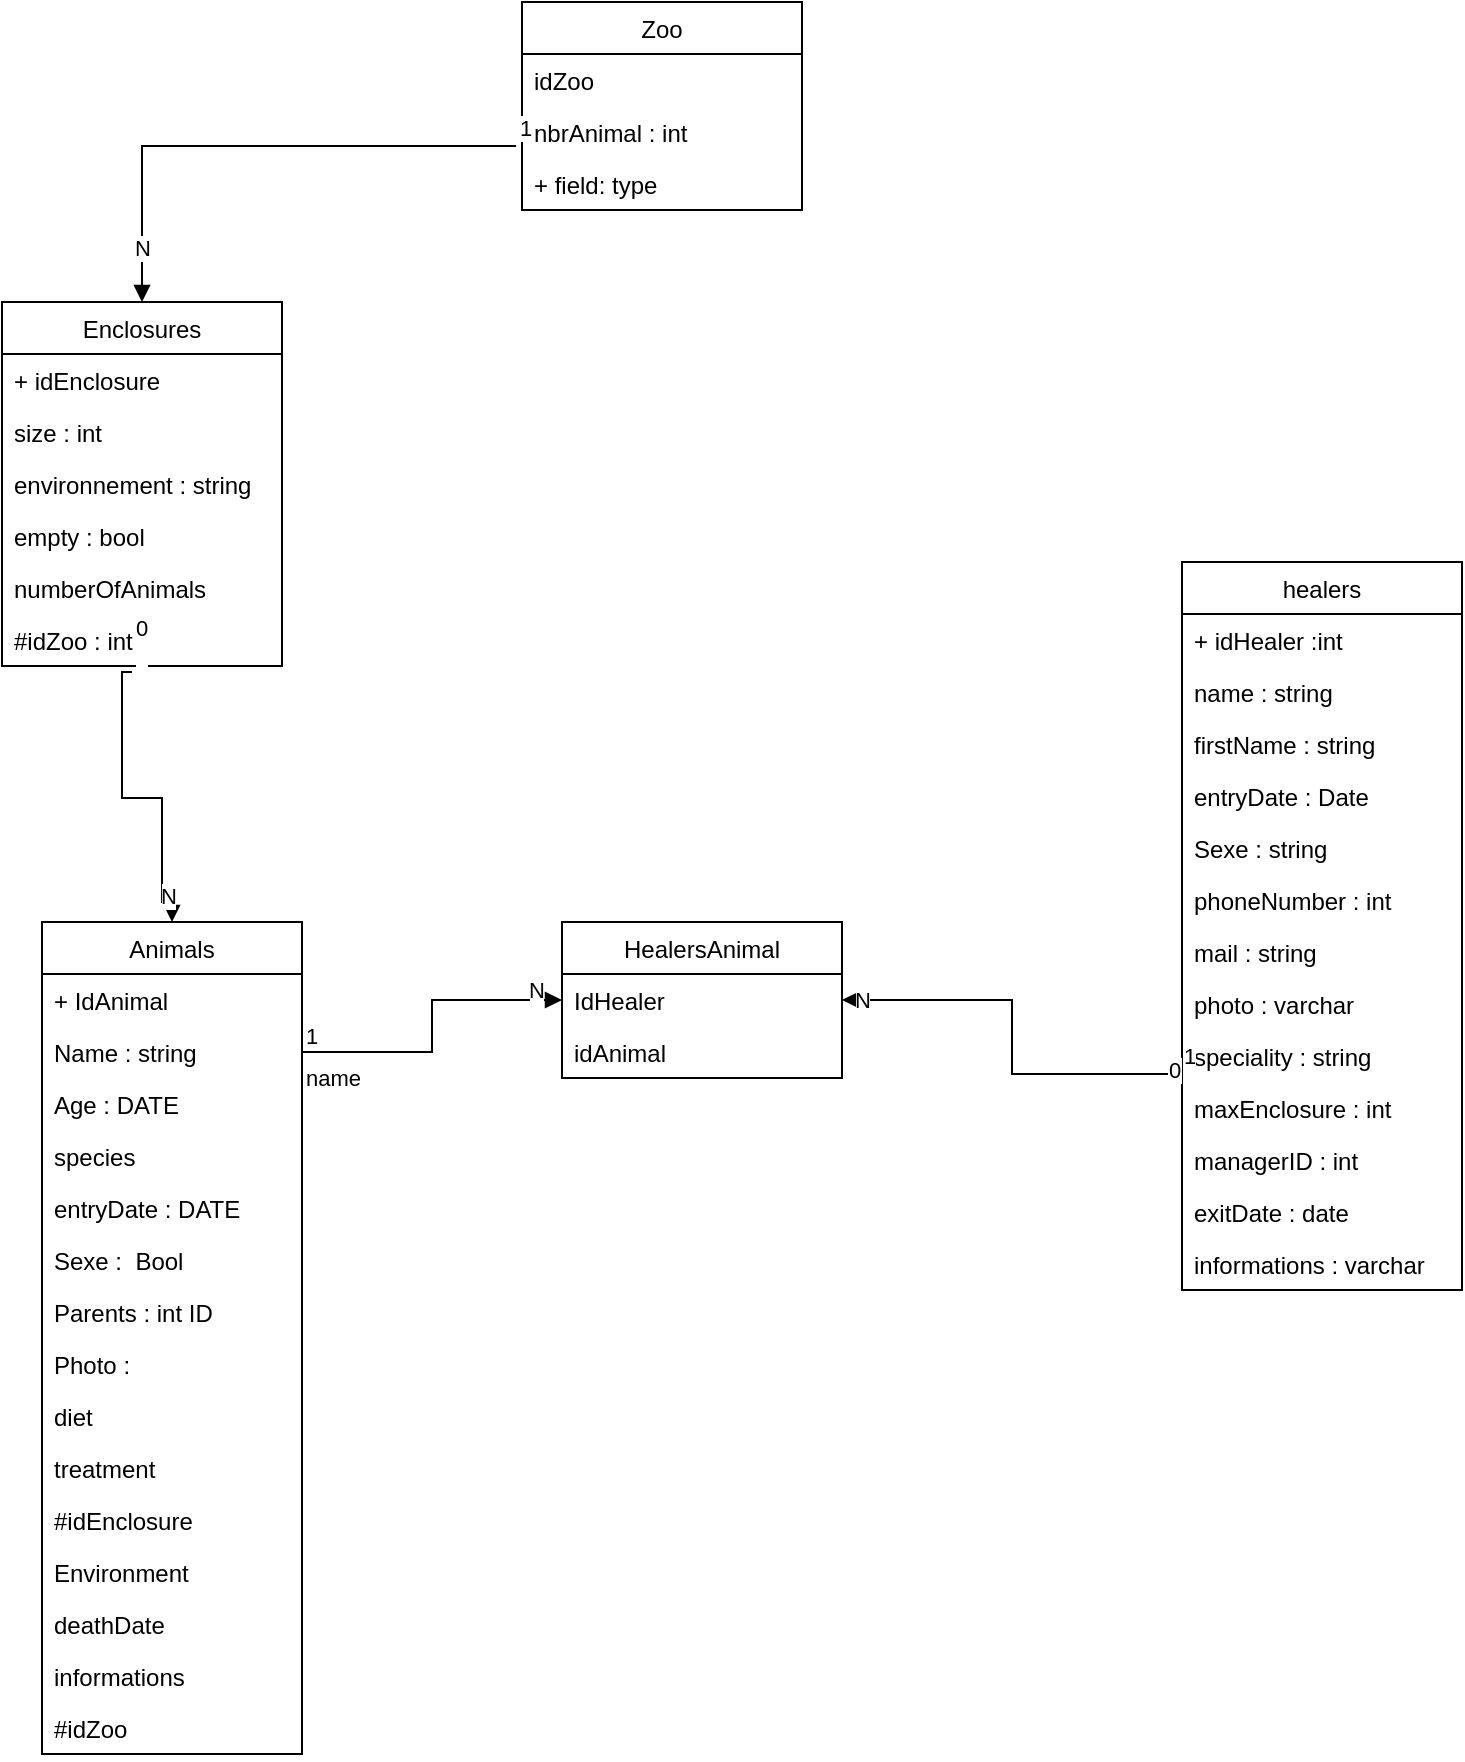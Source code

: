 <mxfile version="17.2.1" type="device"><diagram id="wdrFyJzi-cXehK3YPsmz" name="Page-1"><mxGraphModel dx="1426" dy="714" grid="1" gridSize="10" guides="1" tooltips="1" connect="1" arrows="1" fold="1" page="1" pageScale="1" pageWidth="827" pageHeight="1169" math="0" shadow="0"><root><mxCell id="0"/><mxCell id="1" parent="0"/><mxCell id="6GXVP1CdcJRBs2NlQzdo-1" value="Animals" style="swimlane;fontStyle=0;childLayout=stackLayout;horizontal=1;startSize=26;fillColor=none;horizontalStack=0;resizeParent=1;resizeParentMax=0;resizeLast=0;collapsible=1;marginBottom=0;" parent="1" vertex="1"><mxGeometry x="90" y="470" width="130" height="416" as="geometry"><mxRectangle x="40" y="70" width="70" height="26" as="alternateBounds"/></mxGeometry></mxCell><mxCell id="6GXVP1CdcJRBs2NlQzdo-9" value="+ IdAnimal" style="text;strokeColor=none;fillColor=none;align=left;verticalAlign=top;spacingLeft=4;spacingRight=4;overflow=hidden;rotatable=0;points=[[0,0.5],[1,0.5]];portConstraint=eastwest;" parent="6GXVP1CdcJRBs2NlQzdo-1" vertex="1"><mxGeometry y="26" width="130" height="26" as="geometry"/></mxCell><mxCell id="6GXVP1CdcJRBs2NlQzdo-2" value="Name : string    " style="text;strokeColor=none;fillColor=none;align=left;verticalAlign=top;spacingLeft=4;spacingRight=4;overflow=hidden;rotatable=0;points=[[0,0.5],[1,0.5]];portConstraint=eastwest;" parent="6GXVP1CdcJRBs2NlQzdo-1" vertex="1"><mxGeometry y="52" width="130" height="26" as="geometry"/></mxCell><mxCell id="6GXVP1CdcJRBs2NlQzdo-3" value="Age : DATE" style="text;strokeColor=none;fillColor=none;align=left;verticalAlign=top;spacingLeft=4;spacingRight=4;overflow=hidden;rotatable=0;points=[[0,0.5],[1,0.5]];portConstraint=eastwest;" parent="6GXVP1CdcJRBs2NlQzdo-1" vertex="1"><mxGeometry y="78" width="130" height="26" as="geometry"/></mxCell><mxCell id="6GXVP1CdcJRBs2NlQzdo-4" value="species" style="text;strokeColor=none;fillColor=none;align=left;verticalAlign=top;spacingLeft=4;spacingRight=4;overflow=hidden;rotatable=0;points=[[0,0.5],[1,0.5]];portConstraint=eastwest;" parent="6GXVP1CdcJRBs2NlQzdo-1" vertex="1"><mxGeometry y="104" width="130" height="26" as="geometry"/></mxCell><mxCell id="6GXVP1CdcJRBs2NlQzdo-6" value="entryDate : DATE" style="text;strokeColor=none;fillColor=none;align=left;verticalAlign=top;spacingLeft=4;spacingRight=4;overflow=hidden;rotatable=0;points=[[0,0.5],[1,0.5]];portConstraint=eastwest;" parent="6GXVP1CdcJRBs2NlQzdo-1" vertex="1"><mxGeometry y="130" width="130" height="26" as="geometry"/></mxCell><mxCell id="6GXVP1CdcJRBs2NlQzdo-7" value="Sexe :  Bool&#xA;" style="text;strokeColor=none;fillColor=none;align=left;verticalAlign=top;spacingLeft=4;spacingRight=4;overflow=hidden;rotatable=0;points=[[0,0.5],[1,0.5]];portConstraint=eastwest;" parent="6GXVP1CdcJRBs2NlQzdo-1" vertex="1"><mxGeometry y="156" width="130" height="26" as="geometry"/></mxCell><mxCell id="6GXVP1CdcJRBs2NlQzdo-8" value="Parents : int ID" style="text;strokeColor=none;fillColor=none;align=left;verticalAlign=top;spacingLeft=4;spacingRight=4;overflow=hidden;rotatable=0;points=[[0,0.5],[1,0.5]];portConstraint=eastwest;" parent="6GXVP1CdcJRBs2NlQzdo-1" vertex="1"><mxGeometry y="182" width="130" height="26" as="geometry"/></mxCell><mxCell id="6GXVP1CdcJRBs2NlQzdo-10" value="Photo : " style="text;strokeColor=none;fillColor=none;align=left;verticalAlign=top;spacingLeft=4;spacingRight=4;overflow=hidden;rotatable=0;points=[[0,0.5],[1,0.5]];portConstraint=eastwest;" parent="6GXVP1CdcJRBs2NlQzdo-1" vertex="1"><mxGeometry y="208" width="130" height="26" as="geometry"/></mxCell><mxCell id="6GXVP1CdcJRBs2NlQzdo-11" value="diet" style="text;strokeColor=none;fillColor=none;align=left;verticalAlign=top;spacingLeft=4;spacingRight=4;overflow=hidden;rotatable=0;points=[[0,0.5],[1,0.5]];portConstraint=eastwest;" parent="6GXVP1CdcJRBs2NlQzdo-1" vertex="1"><mxGeometry y="234" width="130" height="26" as="geometry"/></mxCell><mxCell id="6GXVP1CdcJRBs2NlQzdo-12" value="treatment" style="text;strokeColor=none;fillColor=none;align=left;verticalAlign=top;spacingLeft=4;spacingRight=4;overflow=hidden;rotatable=0;points=[[0,0.5],[1,0.5]];portConstraint=eastwest;" parent="6GXVP1CdcJRBs2NlQzdo-1" vertex="1"><mxGeometry y="260" width="130" height="26" as="geometry"/></mxCell><mxCell id="6GXVP1CdcJRBs2NlQzdo-13" value="#idEnclosure" style="text;strokeColor=none;fillColor=none;align=left;verticalAlign=top;spacingLeft=4;spacingRight=4;overflow=hidden;rotatable=0;points=[[0,0.5],[1,0.5]];portConstraint=eastwest;" parent="6GXVP1CdcJRBs2NlQzdo-1" vertex="1"><mxGeometry y="286" width="130" height="26" as="geometry"/></mxCell><mxCell id="6GXVP1CdcJRBs2NlQzdo-14" value="Environment" style="text;strokeColor=none;fillColor=none;align=left;verticalAlign=top;spacingLeft=4;spacingRight=4;overflow=hidden;rotatable=0;points=[[0,0.5],[1,0.5]];portConstraint=eastwest;" parent="6GXVP1CdcJRBs2NlQzdo-1" vertex="1"><mxGeometry y="312" width="130" height="26" as="geometry"/></mxCell><mxCell id="6GXVP1CdcJRBs2NlQzdo-15" value="deathDate" style="text;strokeColor=none;fillColor=none;align=left;verticalAlign=top;spacingLeft=4;spacingRight=4;overflow=hidden;rotatable=0;points=[[0,0.5],[1,0.5]];portConstraint=eastwest;" parent="6GXVP1CdcJRBs2NlQzdo-1" vertex="1"><mxGeometry y="338" width="130" height="26" as="geometry"/></mxCell><mxCell id="6GXVP1CdcJRBs2NlQzdo-16" value="informations" style="text;strokeColor=none;fillColor=none;align=left;verticalAlign=top;spacingLeft=4;spacingRight=4;overflow=hidden;rotatable=0;points=[[0,0.5],[1,0.5]];portConstraint=eastwest;" parent="6GXVP1CdcJRBs2NlQzdo-1" vertex="1"><mxGeometry y="364" width="130" height="26" as="geometry"/></mxCell><mxCell id="HTQ1ICyVKkXdYH2WluDM-22" value="#idZoo" style="text;strokeColor=none;fillColor=none;align=left;verticalAlign=top;spacingLeft=4;spacingRight=4;overflow=hidden;rotatable=0;points=[[0,0.5],[1,0.5]];portConstraint=eastwest;" vertex="1" parent="6GXVP1CdcJRBs2NlQzdo-1"><mxGeometry y="390" width="130" height="26" as="geometry"/></mxCell><mxCell id="6GXVP1CdcJRBs2NlQzdo-17" value="healers" style="swimlane;fontStyle=0;childLayout=stackLayout;horizontal=1;startSize=26;fillColor=none;horizontalStack=0;resizeParent=1;resizeParentMax=0;resizeLast=0;collapsible=1;marginBottom=0;" parent="1" vertex="1"><mxGeometry x="660" y="290" width="140" height="364" as="geometry"/></mxCell><mxCell id="HTQ1ICyVKkXdYH2WluDM-21" value="+ idHealer :int" style="text;strokeColor=none;fillColor=none;align=left;verticalAlign=top;spacingLeft=4;spacingRight=4;overflow=hidden;rotatable=0;points=[[0,0.5],[1,0.5]];portConstraint=eastwest;" vertex="1" parent="6GXVP1CdcJRBs2NlQzdo-17"><mxGeometry y="26" width="140" height="26" as="geometry"/></mxCell><mxCell id="6GXVP1CdcJRBs2NlQzdo-18" value="name : string&#xA;" style="text;strokeColor=none;fillColor=none;align=left;verticalAlign=top;spacingLeft=4;spacingRight=4;overflow=hidden;rotatable=0;points=[[0,0.5],[1,0.5]];portConstraint=eastwest;" parent="6GXVP1CdcJRBs2NlQzdo-17" vertex="1"><mxGeometry y="52" width="140" height="26" as="geometry"/></mxCell><mxCell id="6GXVP1CdcJRBs2NlQzdo-19" value="firstName : string" style="text;strokeColor=none;fillColor=none;align=left;verticalAlign=top;spacingLeft=4;spacingRight=4;overflow=hidden;rotatable=0;points=[[0,0.5],[1,0.5]];portConstraint=eastwest;" parent="6GXVP1CdcJRBs2NlQzdo-17" vertex="1"><mxGeometry y="78" width="140" height="26" as="geometry"/></mxCell><mxCell id="6GXVP1CdcJRBs2NlQzdo-20" value="entryDate : Date" style="text;strokeColor=none;fillColor=none;align=left;verticalAlign=top;spacingLeft=4;spacingRight=4;overflow=hidden;rotatable=0;points=[[0,0.5],[1,0.5]];portConstraint=eastwest;" parent="6GXVP1CdcJRBs2NlQzdo-17" vertex="1"><mxGeometry y="104" width="140" height="26" as="geometry"/></mxCell><mxCell id="6GXVP1CdcJRBs2NlQzdo-21" value="Sexe : string&#xA;" style="text;strokeColor=none;fillColor=none;align=left;verticalAlign=top;spacingLeft=4;spacingRight=4;overflow=hidden;rotatable=0;points=[[0,0.5],[1,0.5]];portConstraint=eastwest;" parent="6GXVP1CdcJRBs2NlQzdo-17" vertex="1"><mxGeometry y="130" width="140" height="26" as="geometry"/></mxCell><mxCell id="6GXVP1CdcJRBs2NlQzdo-22" value="phoneNumber : int" style="text;strokeColor=none;fillColor=none;align=left;verticalAlign=top;spacingLeft=4;spacingRight=4;overflow=hidden;rotatable=0;points=[[0,0.5],[1,0.5]];portConstraint=eastwest;" parent="6GXVP1CdcJRBs2NlQzdo-17" vertex="1"><mxGeometry y="156" width="140" height="26" as="geometry"/></mxCell><mxCell id="6GXVP1CdcJRBs2NlQzdo-23" value="mail : string" style="text;strokeColor=none;fillColor=none;align=left;verticalAlign=top;spacingLeft=4;spacingRight=4;overflow=hidden;rotatable=0;points=[[0,0.5],[1,0.5]];portConstraint=eastwest;" parent="6GXVP1CdcJRBs2NlQzdo-17" vertex="1"><mxGeometry y="182" width="140" height="26" as="geometry"/></mxCell><mxCell id="6GXVP1CdcJRBs2NlQzdo-24" value="photo : varchar&#xA;" style="text;strokeColor=none;fillColor=none;align=left;verticalAlign=top;spacingLeft=4;spacingRight=4;overflow=hidden;rotatable=0;points=[[0,0.5],[1,0.5]];portConstraint=eastwest;" parent="6GXVP1CdcJRBs2NlQzdo-17" vertex="1"><mxGeometry y="208" width="140" height="26" as="geometry"/></mxCell><mxCell id="6GXVP1CdcJRBs2NlQzdo-29" value="speciality : string" style="text;strokeColor=none;fillColor=none;align=left;verticalAlign=top;spacingLeft=4;spacingRight=4;overflow=hidden;rotatable=0;points=[[0,0.5],[1,0.5]];portConstraint=eastwest;" parent="6GXVP1CdcJRBs2NlQzdo-17" vertex="1"><mxGeometry y="234" width="140" height="26" as="geometry"/></mxCell><mxCell id="6GXVP1CdcJRBs2NlQzdo-30" value="maxEnclosure : int&#xA;" style="text;strokeColor=none;fillColor=none;align=left;verticalAlign=top;spacingLeft=4;spacingRight=4;overflow=hidden;rotatable=0;points=[[0,0.5],[1,0.5]];portConstraint=eastwest;" parent="6GXVP1CdcJRBs2NlQzdo-17" vertex="1"><mxGeometry y="260" width="140" height="26" as="geometry"/></mxCell><mxCell id="6GXVP1CdcJRBs2NlQzdo-31" value="managerID : int" style="text;strokeColor=none;fillColor=none;align=left;verticalAlign=top;spacingLeft=4;spacingRight=4;overflow=hidden;rotatable=0;points=[[0,0.5],[1,0.5]];portConstraint=eastwest;" parent="6GXVP1CdcJRBs2NlQzdo-17" vertex="1"><mxGeometry y="286" width="140" height="26" as="geometry"/></mxCell><mxCell id="6GXVP1CdcJRBs2NlQzdo-32" value="exitDate : date" style="text;strokeColor=none;fillColor=none;align=left;verticalAlign=top;spacingLeft=4;spacingRight=4;overflow=hidden;rotatable=0;points=[[0,0.5],[1,0.5]];portConstraint=eastwest;" parent="6GXVP1CdcJRBs2NlQzdo-17" vertex="1"><mxGeometry y="312" width="140" height="26" as="geometry"/></mxCell><mxCell id="6GXVP1CdcJRBs2NlQzdo-33" value="informations : varchar" style="text;strokeColor=none;fillColor=none;align=left;verticalAlign=top;spacingLeft=4;spacingRight=4;overflow=hidden;rotatable=0;points=[[0,0.5],[1,0.5]];portConstraint=eastwest;" parent="6GXVP1CdcJRBs2NlQzdo-17" vertex="1"><mxGeometry y="338" width="140" height="26" as="geometry"/></mxCell><mxCell id="6GXVP1CdcJRBs2NlQzdo-34" value="Zoo" style="swimlane;fontStyle=0;childLayout=stackLayout;horizontal=1;startSize=26;fillColor=none;horizontalStack=0;resizeParent=1;resizeParentMax=0;resizeLast=0;collapsible=1;marginBottom=0;" parent="1" vertex="1"><mxGeometry x="330" y="10" width="140" height="104" as="geometry"/></mxCell><mxCell id="6GXVP1CdcJRBs2NlQzdo-38" value="idZoo&#xA;" style="text;strokeColor=none;fillColor=none;align=left;verticalAlign=top;spacingLeft=4;spacingRight=4;overflow=hidden;rotatable=0;points=[[0,0.5],[1,0.5]];portConstraint=eastwest;" parent="6GXVP1CdcJRBs2NlQzdo-34" vertex="1"><mxGeometry y="26" width="140" height="26" as="geometry"/></mxCell><mxCell id="6GXVP1CdcJRBs2NlQzdo-35" value="nbrAnimal : int" style="text;strokeColor=none;fillColor=none;align=left;verticalAlign=top;spacingLeft=4;spacingRight=4;overflow=hidden;rotatable=0;points=[[0,0.5],[1,0.5]];portConstraint=eastwest;" parent="6GXVP1CdcJRBs2NlQzdo-34" vertex="1"><mxGeometry y="52" width="140" height="26" as="geometry"/></mxCell><mxCell id="6GXVP1CdcJRBs2NlQzdo-37" value="+ field: type" style="text;strokeColor=none;fillColor=none;align=left;verticalAlign=top;spacingLeft=4;spacingRight=4;overflow=hidden;rotatable=0;points=[[0,0.5],[1,0.5]];portConstraint=eastwest;" parent="6GXVP1CdcJRBs2NlQzdo-34" vertex="1"><mxGeometry y="78" width="140" height="26" as="geometry"/></mxCell><mxCell id="6GXVP1CdcJRBs2NlQzdo-39" value="Enclosures" style="swimlane;fontStyle=0;childLayout=stackLayout;horizontal=1;startSize=26;fillColor=none;horizontalStack=0;resizeParent=1;resizeParentMax=0;resizeLast=0;collapsible=1;marginBottom=0;" parent="1" vertex="1"><mxGeometry x="70" y="160" width="140" height="182" as="geometry"/></mxCell><mxCell id="6GXVP1CdcJRBs2NlQzdo-40" value="+ idEnclosure" style="text;strokeColor=none;fillColor=none;align=left;verticalAlign=top;spacingLeft=4;spacingRight=4;overflow=hidden;rotatable=0;points=[[0,0.5],[1,0.5]];portConstraint=eastwest;" parent="6GXVP1CdcJRBs2NlQzdo-39" vertex="1"><mxGeometry y="26" width="140" height="26" as="geometry"/></mxCell><mxCell id="6GXVP1CdcJRBs2NlQzdo-41" value="size : int&#xA;" style="text;strokeColor=none;fillColor=none;align=left;verticalAlign=top;spacingLeft=4;spacingRight=4;overflow=hidden;rotatable=0;points=[[0,0.5],[1,0.5]];portConstraint=eastwest;" parent="6GXVP1CdcJRBs2NlQzdo-39" vertex="1"><mxGeometry y="52" width="140" height="26" as="geometry"/></mxCell><mxCell id="6GXVP1CdcJRBs2NlQzdo-42" value="environnement : string" style="text;strokeColor=none;fillColor=none;align=left;verticalAlign=top;spacingLeft=4;spacingRight=4;overflow=hidden;rotatable=0;points=[[0,0.5],[1,0.5]];portConstraint=eastwest;" parent="6GXVP1CdcJRBs2NlQzdo-39" vertex="1"><mxGeometry y="78" width="140" height="26" as="geometry"/></mxCell><mxCell id="6GXVP1CdcJRBs2NlQzdo-43" value="empty : bool" style="text;strokeColor=none;fillColor=none;align=left;verticalAlign=top;spacingLeft=4;spacingRight=4;overflow=hidden;rotatable=0;points=[[0,0.5],[1,0.5]];portConstraint=eastwest;" parent="6GXVP1CdcJRBs2NlQzdo-39" vertex="1"><mxGeometry y="104" width="140" height="26" as="geometry"/></mxCell><mxCell id="6GXVP1CdcJRBs2NlQzdo-44" value="numberOfAnimals" style="text;strokeColor=none;fillColor=none;align=left;verticalAlign=top;spacingLeft=4;spacingRight=4;overflow=hidden;rotatable=0;points=[[0,0.5],[1,0.5]];portConstraint=eastwest;" parent="6GXVP1CdcJRBs2NlQzdo-39" vertex="1"><mxGeometry y="130" width="140" height="26" as="geometry"/></mxCell><mxCell id="HTQ1ICyVKkXdYH2WluDM-23" value="#idZoo : int" style="text;strokeColor=none;fillColor=none;align=left;verticalAlign=top;spacingLeft=4;spacingRight=4;overflow=hidden;rotatable=0;points=[[0,0.5],[1,0.5]];portConstraint=eastwest;" vertex="1" parent="6GXVP1CdcJRBs2NlQzdo-39"><mxGeometry y="156" width="140" height="26" as="geometry"/></mxCell><mxCell id="6GXVP1CdcJRBs2NlQzdo-46" value="&lt;div&gt;&lt;br&gt;&lt;/div&gt;&lt;div&gt;&lt;br&gt;&lt;/div&gt;" style="endArrow=block;endFill=1;html=1;edgeStyle=orthogonalEdgeStyle;align=left;verticalAlign=top;rounded=0;entryX=0.5;entryY=0;entryDx=0;entryDy=0;exitX=-0.021;exitY=0.769;exitDx=0;exitDy=0;exitPerimeter=0;" parent="1" source="6GXVP1CdcJRBs2NlQzdo-35" target="6GXVP1CdcJRBs2NlQzdo-39" edge="1"><mxGeometry x="-1" relative="1" as="geometry"><mxPoint x="360" y="190" as="sourcePoint"/><mxPoint x="470" y="230" as="targetPoint"/></mxGeometry></mxCell><mxCell id="6GXVP1CdcJRBs2NlQzdo-47" value="1" style="edgeLabel;resizable=0;html=1;align=left;verticalAlign=bottom;" parent="6GXVP1CdcJRBs2NlQzdo-46" connectable="0" vertex="1"><mxGeometry x="-1" relative="1" as="geometry"/></mxCell><mxCell id="HTQ1ICyVKkXdYH2WluDM-1" value="&lt;div&gt;N&lt;br&gt;&lt;/div&gt;" style="edgeLabel;html=1;align=center;verticalAlign=middle;resizable=0;points=[];" vertex="1" connectable="0" parent="6GXVP1CdcJRBs2NlQzdo-46"><mxGeometry x="0.797" relative="1" as="geometry"><mxPoint as="offset"/></mxGeometry></mxCell><mxCell id="HTQ1ICyVKkXdYH2WluDM-2" value="" style="endArrow=block;endFill=1;html=1;edgeStyle=orthogonalEdgeStyle;align=left;verticalAlign=top;rounded=0;entryX=0.5;entryY=0;entryDx=0;entryDy=0;exitX=0.464;exitY=1.115;exitDx=0;exitDy=0;exitPerimeter=0;" edge="1" parent="1" source="HTQ1ICyVKkXdYH2WluDM-23" target="6GXVP1CdcJRBs2NlQzdo-1"><mxGeometry x="-0.793" relative="1" as="geometry"><mxPoint x="130" y="370" as="sourcePoint"/><mxPoint x="490" y="290" as="targetPoint"/><Array as="points"><mxPoint x="130" y="345"/><mxPoint x="130" y="408"/><mxPoint x="150" y="408"/><mxPoint x="150" y="460"/><mxPoint x="155" y="460"/></Array><mxPoint as="offset"/></mxGeometry></mxCell><mxCell id="HTQ1ICyVKkXdYH2WluDM-3" value="&lt;div&gt;0&lt;/div&gt;&lt;div&gt;&lt;br&gt;&lt;/div&gt;" style="edgeLabel;resizable=0;html=1;align=left;verticalAlign=bottom;" connectable="0" vertex="1" parent="HTQ1ICyVKkXdYH2WluDM-2"><mxGeometry x="-1" relative="1" as="geometry"/></mxCell><mxCell id="HTQ1ICyVKkXdYH2WluDM-4" value="N" style="edgeLabel;html=1;align=center;verticalAlign=middle;resizable=0;points=[];" vertex="1" connectable="0" parent="HTQ1ICyVKkXdYH2WluDM-2"><mxGeometry x="0.837" y="3" relative="1" as="geometry"><mxPoint as="offset"/></mxGeometry></mxCell><mxCell id="HTQ1ICyVKkXdYH2WluDM-8" value="HealersAnimal" style="swimlane;fontStyle=0;childLayout=stackLayout;horizontal=1;startSize=26;fillColor=none;horizontalStack=0;resizeParent=1;resizeParentMax=0;resizeLast=0;collapsible=1;marginBottom=0;" vertex="1" parent="1"><mxGeometry x="350" y="470" width="140" height="78" as="geometry"/></mxCell><mxCell id="HTQ1ICyVKkXdYH2WluDM-10" value="IdHealer" style="text;strokeColor=none;fillColor=none;align=left;verticalAlign=top;spacingLeft=4;spacingRight=4;overflow=hidden;rotatable=0;points=[[0,0.5],[1,0.5]];portConstraint=eastwest;" vertex="1" parent="HTQ1ICyVKkXdYH2WluDM-8"><mxGeometry y="26" width="140" height="26" as="geometry"/></mxCell><mxCell id="HTQ1ICyVKkXdYH2WluDM-11" value="idAnimal" style="text;strokeColor=none;fillColor=none;align=left;verticalAlign=top;spacingLeft=4;spacingRight=4;overflow=hidden;rotatable=0;points=[[0,0.5],[1,0.5]];portConstraint=eastwest;" vertex="1" parent="HTQ1ICyVKkXdYH2WluDM-8"><mxGeometry y="52" width="140" height="26" as="geometry"/></mxCell><mxCell id="HTQ1ICyVKkXdYH2WluDM-14" value="name" style="endArrow=block;endFill=1;html=1;edgeStyle=orthogonalEdgeStyle;align=left;verticalAlign=top;rounded=0;exitX=1;exitY=0.5;exitDx=0;exitDy=0;entryX=0;entryY=0.5;entryDx=0;entryDy=0;" edge="1" parent="1" source="6GXVP1CdcJRBs2NlQzdo-2" target="HTQ1ICyVKkXdYH2WluDM-10"><mxGeometry x="-1" relative="1" as="geometry"><mxPoint x="310" y="640" as="sourcePoint"/><mxPoint x="470" y="640" as="targetPoint"/></mxGeometry></mxCell><mxCell id="HTQ1ICyVKkXdYH2WluDM-15" value="1" style="edgeLabel;resizable=0;html=1;align=left;verticalAlign=bottom;" connectable="0" vertex="1" parent="HTQ1ICyVKkXdYH2WluDM-14"><mxGeometry x="-1" relative="1" as="geometry"/></mxCell><mxCell id="HTQ1ICyVKkXdYH2WluDM-16" value="N" style="edgeLabel;html=1;align=center;verticalAlign=middle;resizable=0;points=[];" vertex="1" connectable="0" parent="HTQ1ICyVKkXdYH2WluDM-14"><mxGeometry x="0.833" y="-1" relative="1" as="geometry"><mxPoint y="-6" as="offset"/></mxGeometry></mxCell><mxCell id="HTQ1ICyVKkXdYH2WluDM-17" value="&lt;div&gt;&lt;br&gt;&lt;/div&gt;&lt;div&gt;&lt;br&gt;&lt;/div&gt;" style="endArrow=block;endFill=1;html=1;edgeStyle=orthogonalEdgeStyle;align=left;verticalAlign=top;rounded=0;entryX=1;entryY=0.5;entryDx=0;entryDy=0;exitX=-0.007;exitY=0.846;exitDx=0;exitDy=0;exitPerimeter=0;" edge="1" parent="1" source="6GXVP1CdcJRBs2NlQzdo-29" target="HTQ1ICyVKkXdYH2WluDM-8"><mxGeometry x="-1" relative="1" as="geometry"><mxPoint x="470" y="664.5" as="sourcePoint"/><mxPoint x="630" y="664.5" as="targetPoint"/></mxGeometry></mxCell><mxCell id="HTQ1ICyVKkXdYH2WluDM-18" value="1" style="edgeLabel;resizable=0;html=1;align=left;verticalAlign=bottom;" connectable="0" vertex="1" parent="HTQ1ICyVKkXdYH2WluDM-17"><mxGeometry x="-1" relative="1" as="geometry"/></mxCell><mxCell id="HTQ1ICyVKkXdYH2WluDM-19" value="0" style="edgeLabel;html=1;align=center;verticalAlign=middle;resizable=0;points=[];" vertex="1" connectable="0" parent="HTQ1ICyVKkXdYH2WluDM-17"><mxGeometry x="-0.965" y="-2" relative="1" as="geometry"><mxPoint as="offset"/></mxGeometry></mxCell><mxCell id="HTQ1ICyVKkXdYH2WluDM-20" value="N" style="edgeLabel;html=1;align=center;verticalAlign=middle;resizable=0;points=[];" vertex="1" connectable="0" parent="HTQ1ICyVKkXdYH2WluDM-17"><mxGeometry x="0.906" relative="1" as="geometry"><mxPoint as="offset"/></mxGeometry></mxCell></root></mxGraphModel></diagram></mxfile>
